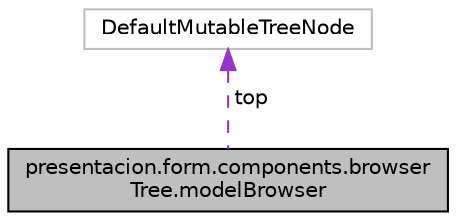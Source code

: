 digraph "presentacion.form.components.browserTree.modelBrowser"
{
  edge [fontname="Helvetica",fontsize="10",labelfontname="Helvetica",labelfontsize="10"];
  node [fontname="Helvetica",fontsize="10",shape=record];
  Node1 [label="presentacion.form.components.browser\lTree.modelBrowser",height=0.2,width=0.4,color="black", fillcolor="grey75", style="filled", fontcolor="black"];
  Node2 -> Node1 [dir="back",color="darkorchid3",fontsize="10",style="dashed",label=" top" ];
  Node2 [label="DefaultMutableTreeNode",height=0.2,width=0.4,color="grey75", fillcolor="white", style="filled"];
}
